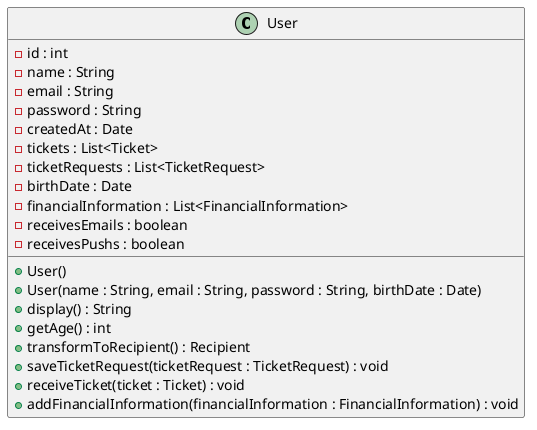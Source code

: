 @startuml User
class User {
    - id : int
    - name : String
    - email : String
    - password : String
    - createdAt : Date
    - tickets : List<Ticket>
    - ticketRequests : List<TicketRequest>
    - birthDate : Date
    - financialInformation : List<FinancialInformation>
    - receivesEmails : boolean
    - receivesPushs : boolean
    + User()
    + User(name : String, email : String, password : String, birthDate : Date)
    + display() : String
    + getAge() : int
    + transformToRecipient() : Recipient
    + saveTicketRequest(ticketRequest : TicketRequest) : void
    + receiveTicket(ticket : Ticket) : void
    + addFinancialInformation(financialInformation : FinancialInformation) : void
}
@enduml
